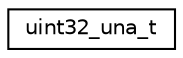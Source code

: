 digraph "Graphical Class Hierarchy"
{
 // LATEX_PDF_SIZE
  edge [fontname="Helvetica",fontsize="10",labelfontname="Helvetica",labelfontsize="10"];
  node [fontname="Helvetica",fontsize="10",shape=record];
  rankdir="LR";
  Node0 [label="uint32_una_t",height=0.2,width=0.4,color="black", fillcolor="white", style="filled",URL="$structuint32__una__t.html",tooltip="Unaligned access helper struct (uint32_t version)"];
}
